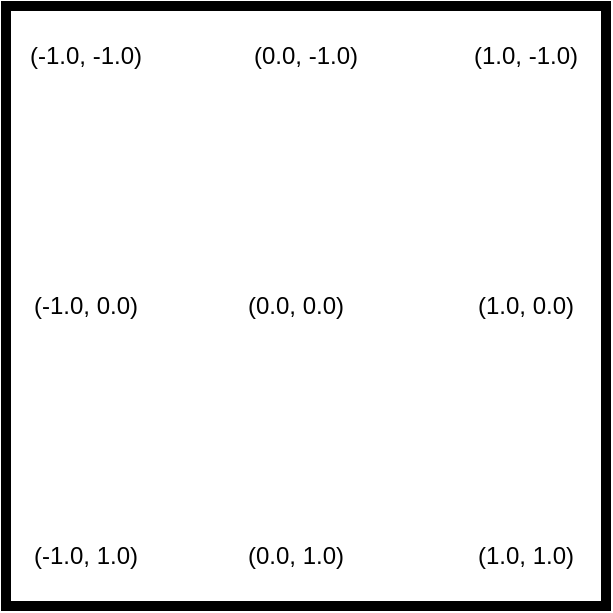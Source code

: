 <mxfile version="16.2.2" type="github">
  <diagram id="3wKTcyzwgIaSXrJznxjG" name="Page-1">
    <mxGraphModel dx="1479" dy="963" grid="1" gridSize="10" guides="1" tooltips="1" connect="1" arrows="1" fold="1" page="1" pageScale="1" pageWidth="850" pageHeight="1100" math="0" shadow="0">
      <root>
        <mxCell id="0" />
        <mxCell id="1" parent="0" />
        <mxCell id="NIy-VSbfB4l6uZF9m4ES-1" value="" style="whiteSpace=wrap;html=1;aspect=fixed;shadow=0;strokeWidth=5;" parent="1" vertex="1">
          <mxGeometry x="280" y="350" width="300" height="300" as="geometry" />
        </mxCell>
        <mxCell id="NIy-VSbfB4l6uZF9m4ES-2" value="(-1.0, -1.0)" style="text;html=1;strokeColor=none;fillColor=none;align=center;verticalAlign=middle;whiteSpace=wrap;rounded=0;shadow=0;" parent="1" vertex="1">
          <mxGeometry x="290" y="360" width="60" height="30" as="geometry" />
        </mxCell>
        <mxCell id="NIy-VSbfB4l6uZF9m4ES-3" value="(1.0, -1.0)" style="text;html=1;strokeColor=none;fillColor=none;align=center;verticalAlign=middle;whiteSpace=wrap;rounded=0;shadow=0;" parent="1" vertex="1">
          <mxGeometry x="510" y="360" width="60" height="30" as="geometry" />
        </mxCell>
        <mxCell id="NIy-VSbfB4l6uZF9m4ES-4" value="(0.0, -1.0)" style="text;html=1;strokeColor=none;fillColor=none;align=center;verticalAlign=middle;whiteSpace=wrap;rounded=0;shadow=0;" parent="1" vertex="1">
          <mxGeometry x="400" y="360" width="60" height="30" as="geometry" />
        </mxCell>
        <mxCell id="IkCIdpbk3tx-LVLiVhAg-1" value="(-1.0, 0.0)" style="text;html=1;strokeColor=none;fillColor=none;align=center;verticalAlign=middle;whiteSpace=wrap;rounded=0;shadow=0;" vertex="1" parent="1">
          <mxGeometry x="290" y="485" width="60" height="30" as="geometry" />
        </mxCell>
        <mxCell id="IkCIdpbk3tx-LVLiVhAg-2" value="(0.0, 0.0)" style="text;html=1;strokeColor=none;fillColor=none;align=center;verticalAlign=middle;whiteSpace=wrap;rounded=0;shadow=0;" vertex="1" parent="1">
          <mxGeometry x="395" y="485" width="60" height="30" as="geometry" />
        </mxCell>
        <mxCell id="IkCIdpbk3tx-LVLiVhAg-3" value="(1.0, 0.0)" style="text;html=1;strokeColor=none;fillColor=none;align=center;verticalAlign=middle;whiteSpace=wrap;rounded=0;shadow=0;" vertex="1" parent="1">
          <mxGeometry x="510" y="485" width="60" height="30" as="geometry" />
        </mxCell>
        <mxCell id="IkCIdpbk3tx-LVLiVhAg-6" value="(-1.0, 1.0)" style="text;html=1;strokeColor=none;fillColor=none;align=center;verticalAlign=middle;whiteSpace=wrap;rounded=0;shadow=0;" vertex="1" parent="1">
          <mxGeometry x="290" y="610" width="60" height="30" as="geometry" />
        </mxCell>
        <mxCell id="IkCIdpbk3tx-LVLiVhAg-7" value="(0.0, 1.0)" style="text;html=1;strokeColor=none;fillColor=none;align=center;verticalAlign=middle;whiteSpace=wrap;rounded=0;shadow=0;" vertex="1" parent="1">
          <mxGeometry x="395" y="610" width="60" height="30" as="geometry" />
        </mxCell>
        <mxCell id="IkCIdpbk3tx-LVLiVhAg-8" value="(1.0, 1.0)" style="text;html=1;strokeColor=none;fillColor=none;align=center;verticalAlign=middle;whiteSpace=wrap;rounded=0;shadow=0;" vertex="1" parent="1">
          <mxGeometry x="510" y="610" width="60" height="30" as="geometry" />
        </mxCell>
      </root>
    </mxGraphModel>
  </diagram>
</mxfile>
